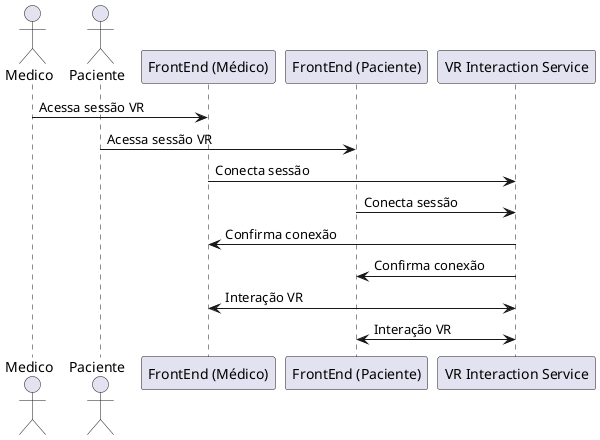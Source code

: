 @startuml RF04_Interacao_VR
actor Medico
actor Paciente
participant "FrontEnd (Médico)" as FrontMedico
participant "FrontEnd (Paciente)" as FrontPaciente
participant "VR Interaction Service" as VRService

Medico -> FrontMedico : Acessa sessão VR
Paciente -> FrontPaciente : Acessa sessão VR

FrontMedico -> VRService : Conecta sessão
FrontPaciente -> VRService : Conecta sessão

VRService -> FrontMedico : Confirma conexão
VRService -> FrontPaciente : Confirma conexão

FrontMedico <-> VRService : Interação VR
FrontPaciente <-> VRService : Interação VR

@enduml
